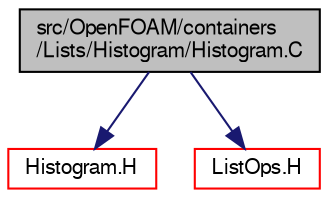 digraph "src/OpenFOAM/containers/Lists/Histogram/Histogram.C"
{
  bgcolor="transparent";
  edge [fontname="FreeSans",fontsize="10",labelfontname="FreeSans",labelfontsize="10"];
  node [fontname="FreeSans",fontsize="10",shape=record];
  Node0 [label="src/OpenFOAM/containers\l/Lists/Histogram/Histogram.C",height=0.2,width=0.4,color="black", fillcolor="grey75", style="filled", fontcolor="black"];
  Node0 -> Node1 [color="midnightblue",fontsize="10",style="solid",fontname="FreeSans"];
  Node1 [label="Histogram.H",height=0.2,width=0.4,color="red",URL="$a08654.html"];
  Node0 -> Node50 [color="midnightblue",fontsize="10",style="solid",fontname="FreeSans"];
  Node50 [label="ListOps.H",height=0.2,width=0.4,color="red",URL="$a08687.html",tooltip="Various functions to operate on Lists. "];
}
